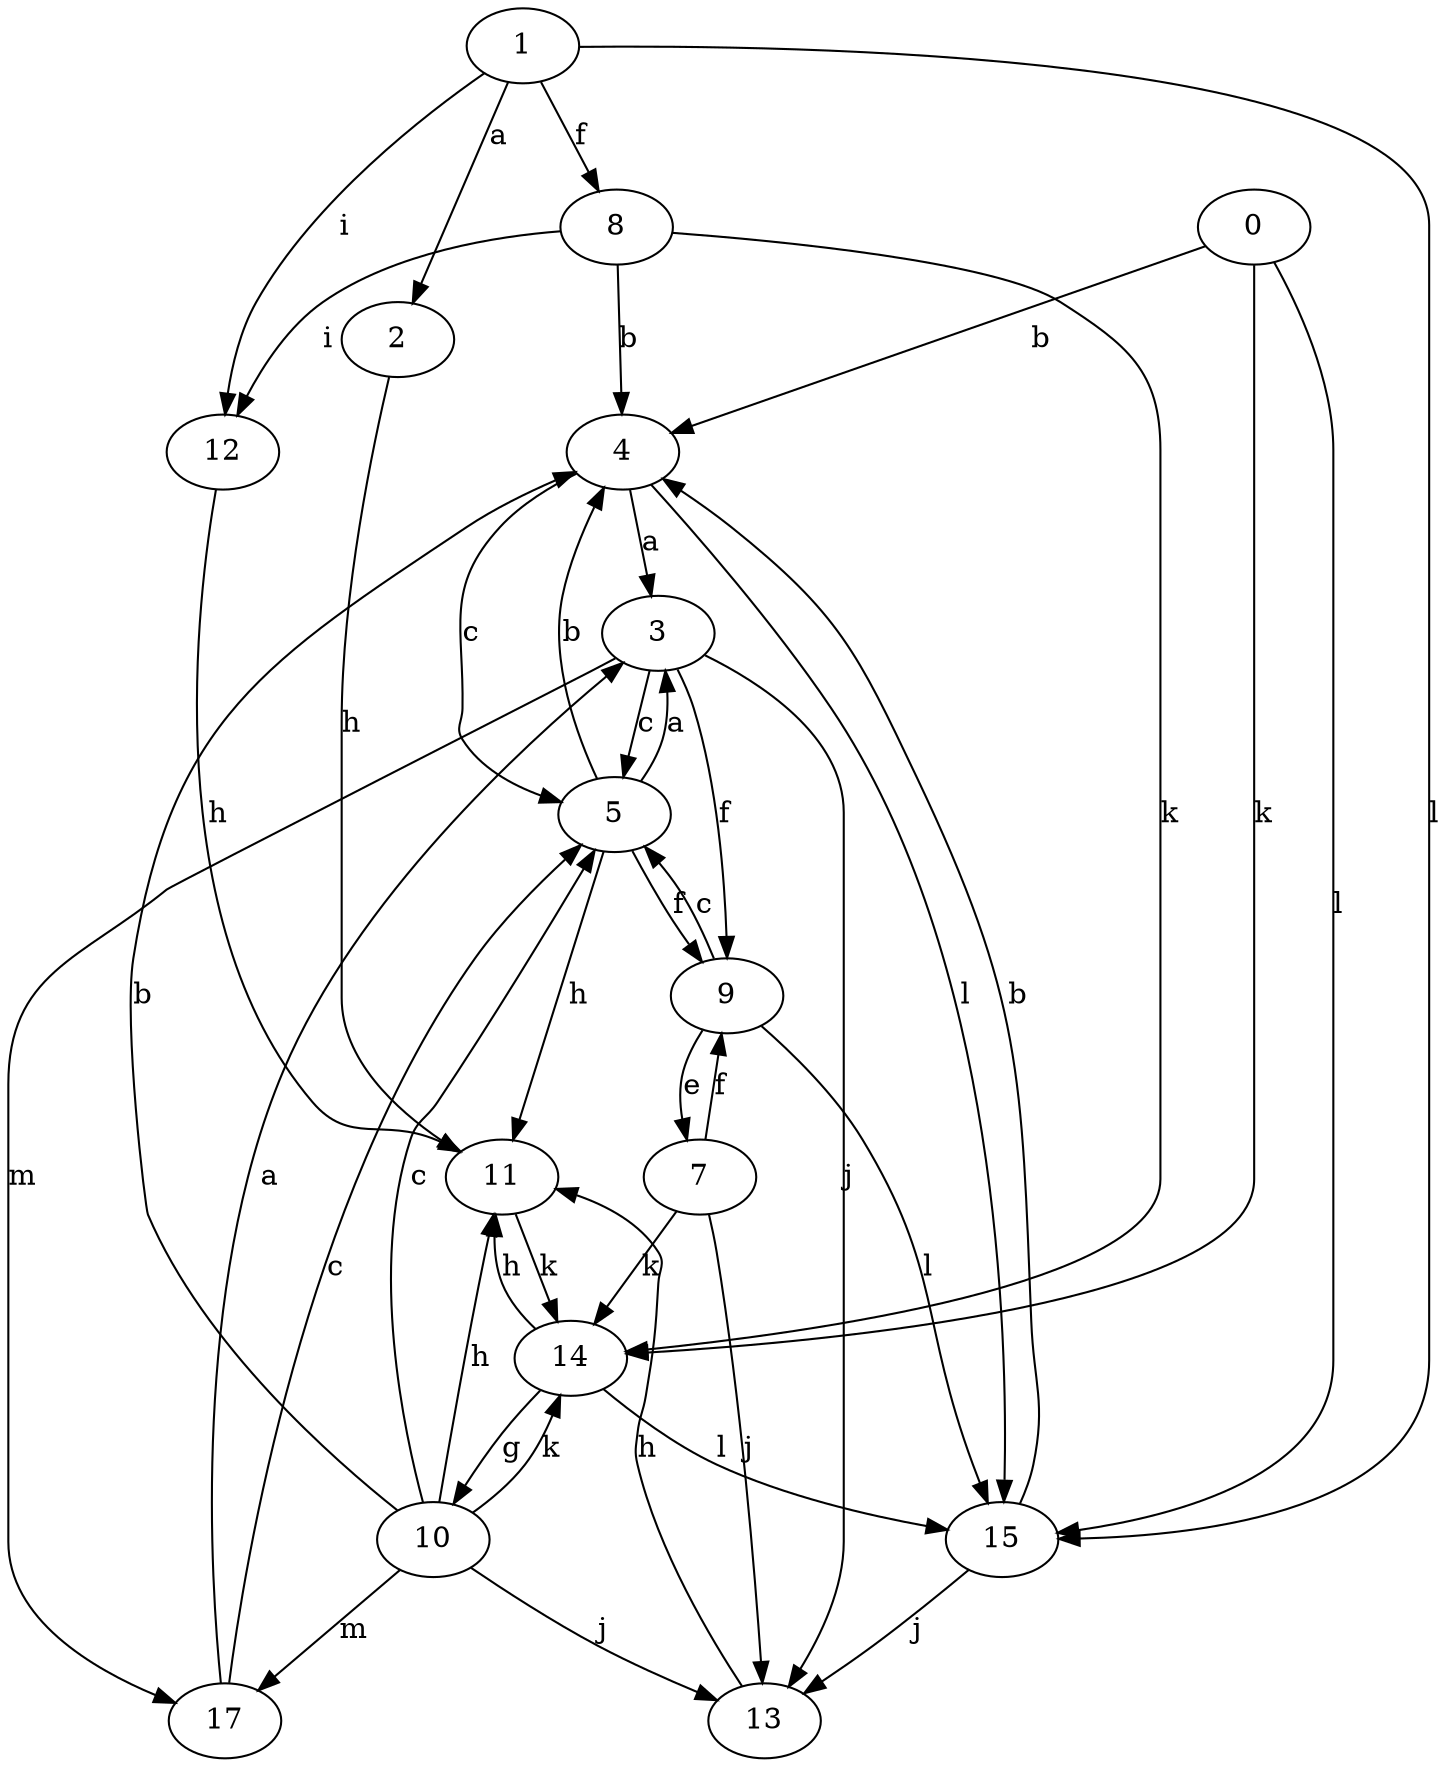 strict digraph  {
0;
2;
3;
4;
5;
7;
8;
9;
10;
11;
12;
13;
1;
14;
15;
17;
0 -> 4  [label=b];
0 -> 14  [label=k];
0 -> 15  [label=l];
2 -> 11  [label=h];
3 -> 5  [label=c];
3 -> 9  [label=f];
3 -> 13  [label=j];
3 -> 17  [label=m];
4 -> 3  [label=a];
4 -> 5  [label=c];
4 -> 15  [label=l];
5 -> 3  [label=a];
5 -> 4  [label=b];
5 -> 9  [label=f];
5 -> 11  [label=h];
7 -> 9  [label=f];
7 -> 13  [label=j];
7 -> 14  [label=k];
8 -> 4  [label=b];
8 -> 12  [label=i];
8 -> 14  [label=k];
9 -> 5  [label=c];
9 -> 7  [label=e];
9 -> 15  [label=l];
10 -> 4  [label=b];
10 -> 5  [label=c];
10 -> 11  [label=h];
10 -> 13  [label=j];
10 -> 14  [label=k];
10 -> 17  [label=m];
11 -> 14  [label=k];
12 -> 11  [label=h];
13 -> 11  [label=h];
1 -> 2  [label=a];
1 -> 8  [label=f];
1 -> 12  [label=i];
1 -> 15  [label=l];
14 -> 10  [label=g];
14 -> 11  [label=h];
14 -> 15  [label=l];
15 -> 4  [label=b];
15 -> 13  [label=j];
17 -> 3  [label=a];
17 -> 5  [label=c];
}
